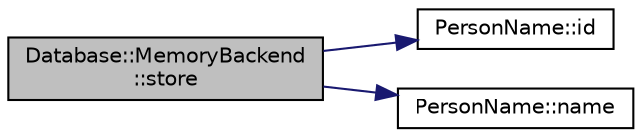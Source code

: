 digraph "Database::MemoryBackend::store"
{
 // LATEX_PDF_SIZE
  edge [fontname="Helvetica",fontsize="10",labelfontname="Helvetica",labelfontsize="10"];
  node [fontname="Helvetica",fontsize="10",shape=record];
  rankdir="LR";
  Node1 [label="Database::MemoryBackend\l::store",height=0.2,width=0.4,color="black", fillcolor="grey75", style="filled", fontcolor="black",tooltip="Store or update person."];
  Node1 -> Node2 [color="midnightblue",fontsize="10",style="solid",fontname="Helvetica"];
  Node2 [label="PersonName::id",height=0.2,width=0.4,color="black", fillcolor="white", style="filled",URL="$class_person_name.html#a979b86cf90481f8e272512c14fa01e35",tooltip=" "];
  Node1 -> Node3 [color="midnightblue",fontsize="10",style="solid",fontname="Helvetica"];
  Node3 [label="PersonName::name",height=0.2,width=0.4,color="black", fillcolor="white", style="filled",URL="$class_person_name.html#aee0d4971d8f4ed356107c4b635830e6d",tooltip=" "];
}
